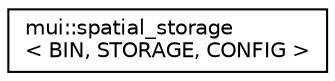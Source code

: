 digraph "Graphical Class Hierarchy"
{
 // LATEX_PDF_SIZE
  edge [fontname="Helvetica",fontsize="10",labelfontname="Helvetica",labelfontsize="10"];
  node [fontname="Helvetica",fontsize="10",shape=record];
  rankdir="LR";
  Node0 [label="mui::spatial_storage\l\< BIN, STORAGE, CONFIG \>",height=0.2,width=0.4,color="black", fillcolor="white", style="filled",URL="$classmui_1_1spatial__storage.html",tooltip=" "];
}
